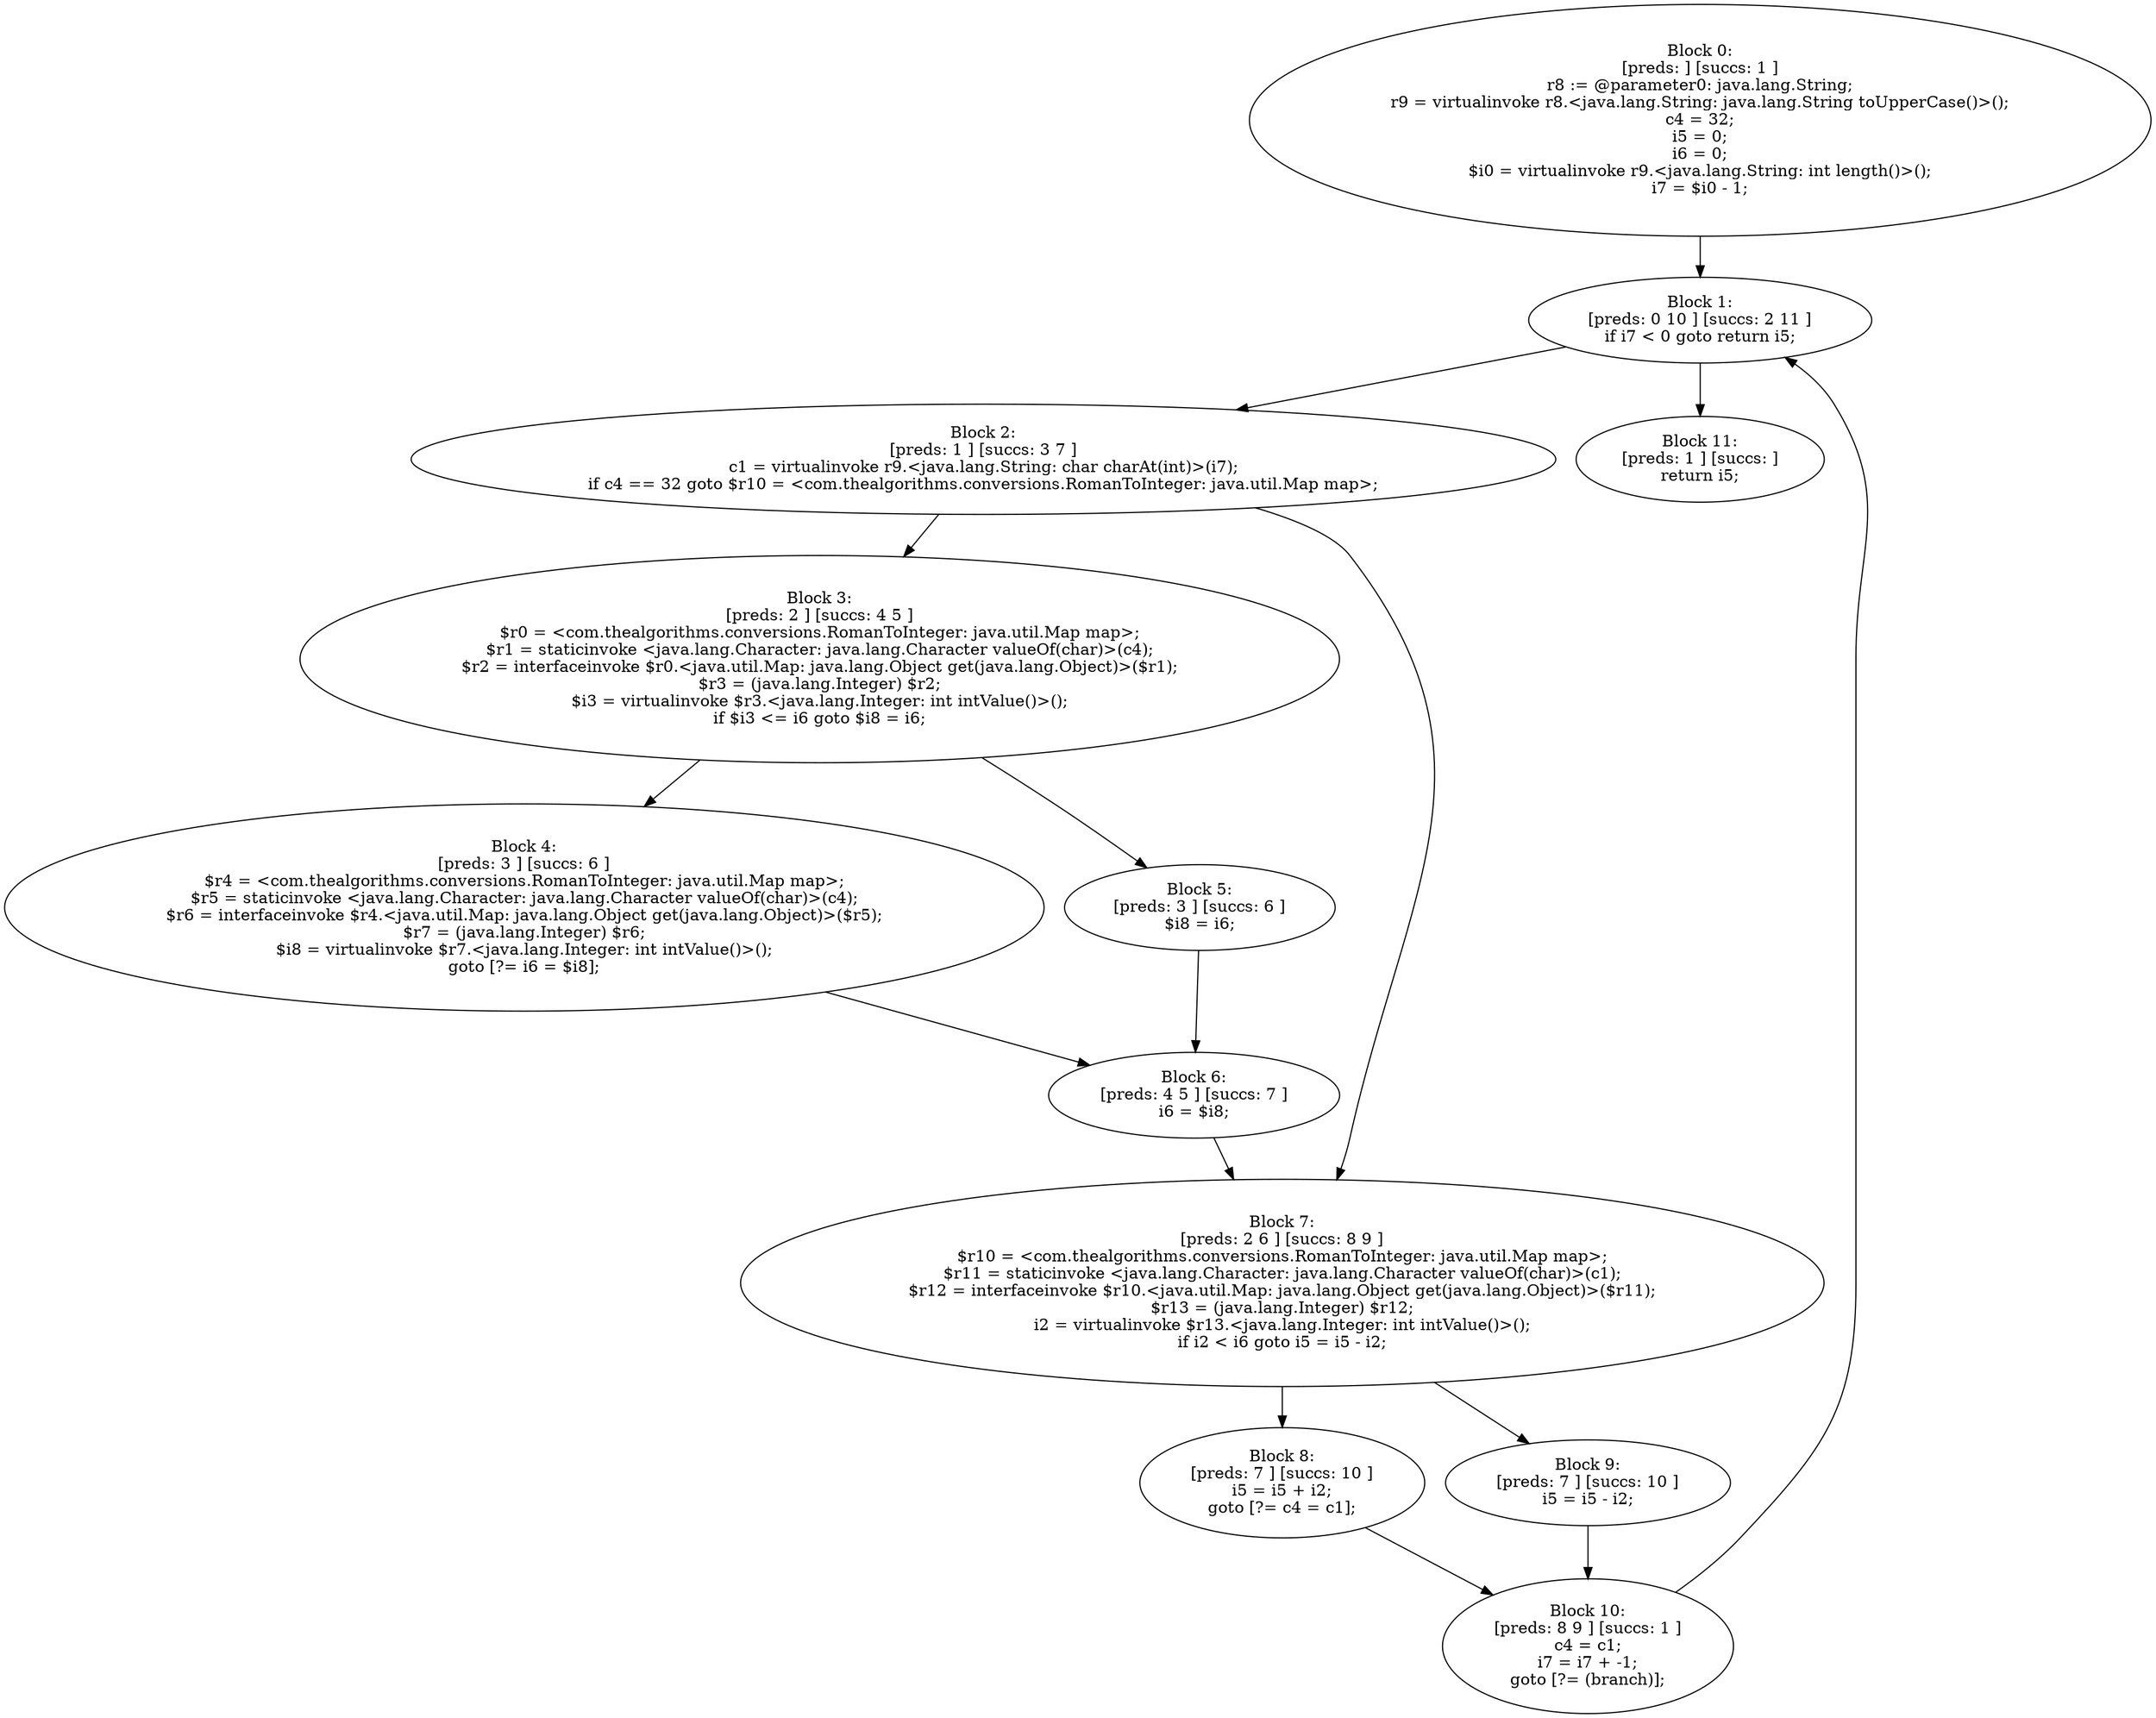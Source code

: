 digraph "unitGraph" {
    "Block 0:
[preds: ] [succs: 1 ]
r8 := @parameter0: java.lang.String;
r9 = virtualinvoke r8.<java.lang.String: java.lang.String toUpperCase()>();
c4 = 32;
i5 = 0;
i6 = 0;
$i0 = virtualinvoke r9.<java.lang.String: int length()>();
i7 = $i0 - 1;
"
    "Block 1:
[preds: 0 10 ] [succs: 2 11 ]
if i7 < 0 goto return i5;
"
    "Block 2:
[preds: 1 ] [succs: 3 7 ]
c1 = virtualinvoke r9.<java.lang.String: char charAt(int)>(i7);
if c4 == 32 goto $r10 = <com.thealgorithms.conversions.RomanToInteger: java.util.Map map>;
"
    "Block 3:
[preds: 2 ] [succs: 4 5 ]
$r0 = <com.thealgorithms.conversions.RomanToInteger: java.util.Map map>;
$r1 = staticinvoke <java.lang.Character: java.lang.Character valueOf(char)>(c4);
$r2 = interfaceinvoke $r0.<java.util.Map: java.lang.Object get(java.lang.Object)>($r1);
$r3 = (java.lang.Integer) $r2;
$i3 = virtualinvoke $r3.<java.lang.Integer: int intValue()>();
if $i3 <= i6 goto $i8 = i6;
"
    "Block 4:
[preds: 3 ] [succs: 6 ]
$r4 = <com.thealgorithms.conversions.RomanToInteger: java.util.Map map>;
$r5 = staticinvoke <java.lang.Character: java.lang.Character valueOf(char)>(c4);
$r6 = interfaceinvoke $r4.<java.util.Map: java.lang.Object get(java.lang.Object)>($r5);
$r7 = (java.lang.Integer) $r6;
$i8 = virtualinvoke $r7.<java.lang.Integer: int intValue()>();
goto [?= i6 = $i8];
"
    "Block 5:
[preds: 3 ] [succs: 6 ]
$i8 = i6;
"
    "Block 6:
[preds: 4 5 ] [succs: 7 ]
i6 = $i8;
"
    "Block 7:
[preds: 2 6 ] [succs: 8 9 ]
$r10 = <com.thealgorithms.conversions.RomanToInteger: java.util.Map map>;
$r11 = staticinvoke <java.lang.Character: java.lang.Character valueOf(char)>(c1);
$r12 = interfaceinvoke $r10.<java.util.Map: java.lang.Object get(java.lang.Object)>($r11);
$r13 = (java.lang.Integer) $r12;
i2 = virtualinvoke $r13.<java.lang.Integer: int intValue()>();
if i2 < i6 goto i5 = i5 - i2;
"
    "Block 8:
[preds: 7 ] [succs: 10 ]
i5 = i5 + i2;
goto [?= c4 = c1];
"
    "Block 9:
[preds: 7 ] [succs: 10 ]
i5 = i5 - i2;
"
    "Block 10:
[preds: 8 9 ] [succs: 1 ]
c4 = c1;
i7 = i7 + -1;
goto [?= (branch)];
"
    "Block 11:
[preds: 1 ] [succs: ]
return i5;
"
    "Block 0:
[preds: ] [succs: 1 ]
r8 := @parameter0: java.lang.String;
r9 = virtualinvoke r8.<java.lang.String: java.lang.String toUpperCase()>();
c4 = 32;
i5 = 0;
i6 = 0;
$i0 = virtualinvoke r9.<java.lang.String: int length()>();
i7 = $i0 - 1;
"->"Block 1:
[preds: 0 10 ] [succs: 2 11 ]
if i7 < 0 goto return i5;
";
    "Block 1:
[preds: 0 10 ] [succs: 2 11 ]
if i7 < 0 goto return i5;
"->"Block 2:
[preds: 1 ] [succs: 3 7 ]
c1 = virtualinvoke r9.<java.lang.String: char charAt(int)>(i7);
if c4 == 32 goto $r10 = <com.thealgorithms.conversions.RomanToInteger: java.util.Map map>;
";
    "Block 1:
[preds: 0 10 ] [succs: 2 11 ]
if i7 < 0 goto return i5;
"->"Block 11:
[preds: 1 ] [succs: ]
return i5;
";
    "Block 2:
[preds: 1 ] [succs: 3 7 ]
c1 = virtualinvoke r9.<java.lang.String: char charAt(int)>(i7);
if c4 == 32 goto $r10 = <com.thealgorithms.conversions.RomanToInteger: java.util.Map map>;
"->"Block 3:
[preds: 2 ] [succs: 4 5 ]
$r0 = <com.thealgorithms.conversions.RomanToInteger: java.util.Map map>;
$r1 = staticinvoke <java.lang.Character: java.lang.Character valueOf(char)>(c4);
$r2 = interfaceinvoke $r0.<java.util.Map: java.lang.Object get(java.lang.Object)>($r1);
$r3 = (java.lang.Integer) $r2;
$i3 = virtualinvoke $r3.<java.lang.Integer: int intValue()>();
if $i3 <= i6 goto $i8 = i6;
";
    "Block 2:
[preds: 1 ] [succs: 3 7 ]
c1 = virtualinvoke r9.<java.lang.String: char charAt(int)>(i7);
if c4 == 32 goto $r10 = <com.thealgorithms.conversions.RomanToInteger: java.util.Map map>;
"->"Block 7:
[preds: 2 6 ] [succs: 8 9 ]
$r10 = <com.thealgorithms.conversions.RomanToInteger: java.util.Map map>;
$r11 = staticinvoke <java.lang.Character: java.lang.Character valueOf(char)>(c1);
$r12 = interfaceinvoke $r10.<java.util.Map: java.lang.Object get(java.lang.Object)>($r11);
$r13 = (java.lang.Integer) $r12;
i2 = virtualinvoke $r13.<java.lang.Integer: int intValue()>();
if i2 < i6 goto i5 = i5 - i2;
";
    "Block 3:
[preds: 2 ] [succs: 4 5 ]
$r0 = <com.thealgorithms.conversions.RomanToInteger: java.util.Map map>;
$r1 = staticinvoke <java.lang.Character: java.lang.Character valueOf(char)>(c4);
$r2 = interfaceinvoke $r0.<java.util.Map: java.lang.Object get(java.lang.Object)>($r1);
$r3 = (java.lang.Integer) $r2;
$i3 = virtualinvoke $r3.<java.lang.Integer: int intValue()>();
if $i3 <= i6 goto $i8 = i6;
"->"Block 4:
[preds: 3 ] [succs: 6 ]
$r4 = <com.thealgorithms.conversions.RomanToInteger: java.util.Map map>;
$r5 = staticinvoke <java.lang.Character: java.lang.Character valueOf(char)>(c4);
$r6 = interfaceinvoke $r4.<java.util.Map: java.lang.Object get(java.lang.Object)>($r5);
$r7 = (java.lang.Integer) $r6;
$i8 = virtualinvoke $r7.<java.lang.Integer: int intValue()>();
goto [?= i6 = $i8];
";
    "Block 3:
[preds: 2 ] [succs: 4 5 ]
$r0 = <com.thealgorithms.conversions.RomanToInteger: java.util.Map map>;
$r1 = staticinvoke <java.lang.Character: java.lang.Character valueOf(char)>(c4);
$r2 = interfaceinvoke $r0.<java.util.Map: java.lang.Object get(java.lang.Object)>($r1);
$r3 = (java.lang.Integer) $r2;
$i3 = virtualinvoke $r3.<java.lang.Integer: int intValue()>();
if $i3 <= i6 goto $i8 = i6;
"->"Block 5:
[preds: 3 ] [succs: 6 ]
$i8 = i6;
";
    "Block 4:
[preds: 3 ] [succs: 6 ]
$r4 = <com.thealgorithms.conversions.RomanToInteger: java.util.Map map>;
$r5 = staticinvoke <java.lang.Character: java.lang.Character valueOf(char)>(c4);
$r6 = interfaceinvoke $r4.<java.util.Map: java.lang.Object get(java.lang.Object)>($r5);
$r7 = (java.lang.Integer) $r6;
$i8 = virtualinvoke $r7.<java.lang.Integer: int intValue()>();
goto [?= i6 = $i8];
"->"Block 6:
[preds: 4 5 ] [succs: 7 ]
i6 = $i8;
";
    "Block 5:
[preds: 3 ] [succs: 6 ]
$i8 = i6;
"->"Block 6:
[preds: 4 5 ] [succs: 7 ]
i6 = $i8;
";
    "Block 6:
[preds: 4 5 ] [succs: 7 ]
i6 = $i8;
"->"Block 7:
[preds: 2 6 ] [succs: 8 9 ]
$r10 = <com.thealgorithms.conversions.RomanToInteger: java.util.Map map>;
$r11 = staticinvoke <java.lang.Character: java.lang.Character valueOf(char)>(c1);
$r12 = interfaceinvoke $r10.<java.util.Map: java.lang.Object get(java.lang.Object)>($r11);
$r13 = (java.lang.Integer) $r12;
i2 = virtualinvoke $r13.<java.lang.Integer: int intValue()>();
if i2 < i6 goto i5 = i5 - i2;
";
    "Block 7:
[preds: 2 6 ] [succs: 8 9 ]
$r10 = <com.thealgorithms.conversions.RomanToInteger: java.util.Map map>;
$r11 = staticinvoke <java.lang.Character: java.lang.Character valueOf(char)>(c1);
$r12 = interfaceinvoke $r10.<java.util.Map: java.lang.Object get(java.lang.Object)>($r11);
$r13 = (java.lang.Integer) $r12;
i2 = virtualinvoke $r13.<java.lang.Integer: int intValue()>();
if i2 < i6 goto i5 = i5 - i2;
"->"Block 8:
[preds: 7 ] [succs: 10 ]
i5 = i5 + i2;
goto [?= c4 = c1];
";
    "Block 7:
[preds: 2 6 ] [succs: 8 9 ]
$r10 = <com.thealgorithms.conversions.RomanToInteger: java.util.Map map>;
$r11 = staticinvoke <java.lang.Character: java.lang.Character valueOf(char)>(c1);
$r12 = interfaceinvoke $r10.<java.util.Map: java.lang.Object get(java.lang.Object)>($r11);
$r13 = (java.lang.Integer) $r12;
i2 = virtualinvoke $r13.<java.lang.Integer: int intValue()>();
if i2 < i6 goto i5 = i5 - i2;
"->"Block 9:
[preds: 7 ] [succs: 10 ]
i5 = i5 - i2;
";
    "Block 8:
[preds: 7 ] [succs: 10 ]
i5 = i5 + i2;
goto [?= c4 = c1];
"->"Block 10:
[preds: 8 9 ] [succs: 1 ]
c4 = c1;
i7 = i7 + -1;
goto [?= (branch)];
";
    "Block 9:
[preds: 7 ] [succs: 10 ]
i5 = i5 - i2;
"->"Block 10:
[preds: 8 9 ] [succs: 1 ]
c4 = c1;
i7 = i7 + -1;
goto [?= (branch)];
";
    "Block 10:
[preds: 8 9 ] [succs: 1 ]
c4 = c1;
i7 = i7 + -1;
goto [?= (branch)];
"->"Block 1:
[preds: 0 10 ] [succs: 2 11 ]
if i7 < 0 goto return i5;
";
}

